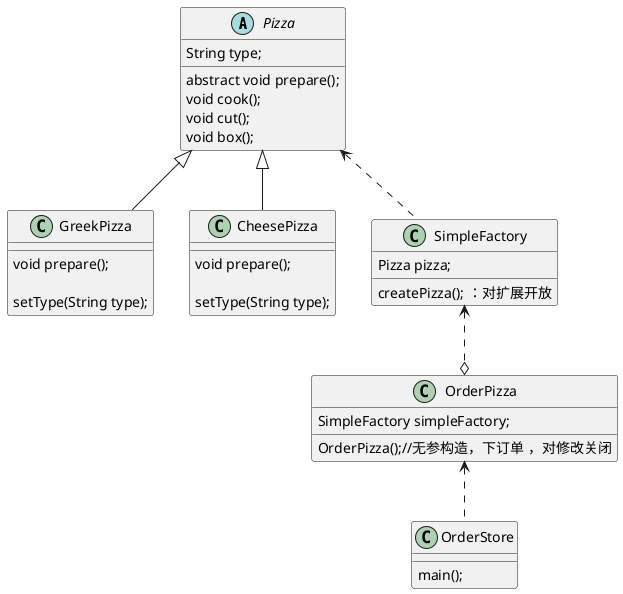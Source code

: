 @startuml
abstract class Pizza{

    String type;

    abstract void prepare();
    void cook();
    void cut();
    void box();
}

class GreekPizza{
    void prepare();

    setType(String type);
}

class CheesePizza{
    void prepare();

    setType(String type);
}

class OrderPizza{
    SimpleFactory simpleFactory;
    OrderPizza();//无参构造，下订单 ，对修改关闭
}

class OrderStore{
    main();
}

class SimpleFactory{
    Pizza pizza;
    createPizza(); ：对扩展开放

}

SimpleFactory <..o OrderPizza
OrderPizza <.. OrderStore
Pizza <|-- GreekPizza
Pizza <|-- CheesePizza
Pizza <.. SimpleFactory
@enduml
